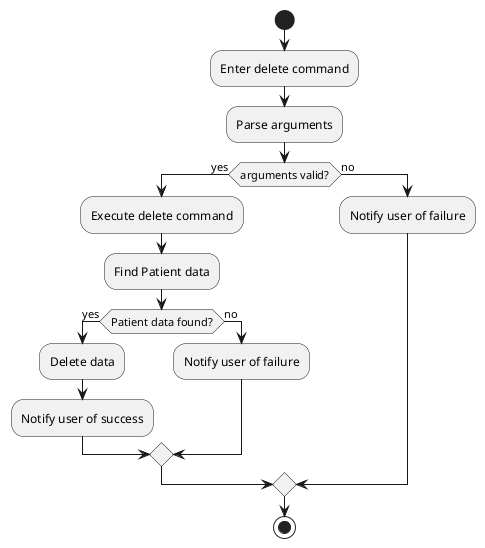 @startuml Delete Patient Data
start

:Enter delete command;
:Parse arguments;

if (arguments valid?) then (yes)

:Execute delete command;
:Find Patient data;

if (Patient data found?) then (yes)

:Delete data;
:Notify user of success;
else (no)

:Notify user of failure;
endif

else (no)

:Notify user of failure;

endif

stop
@enduml